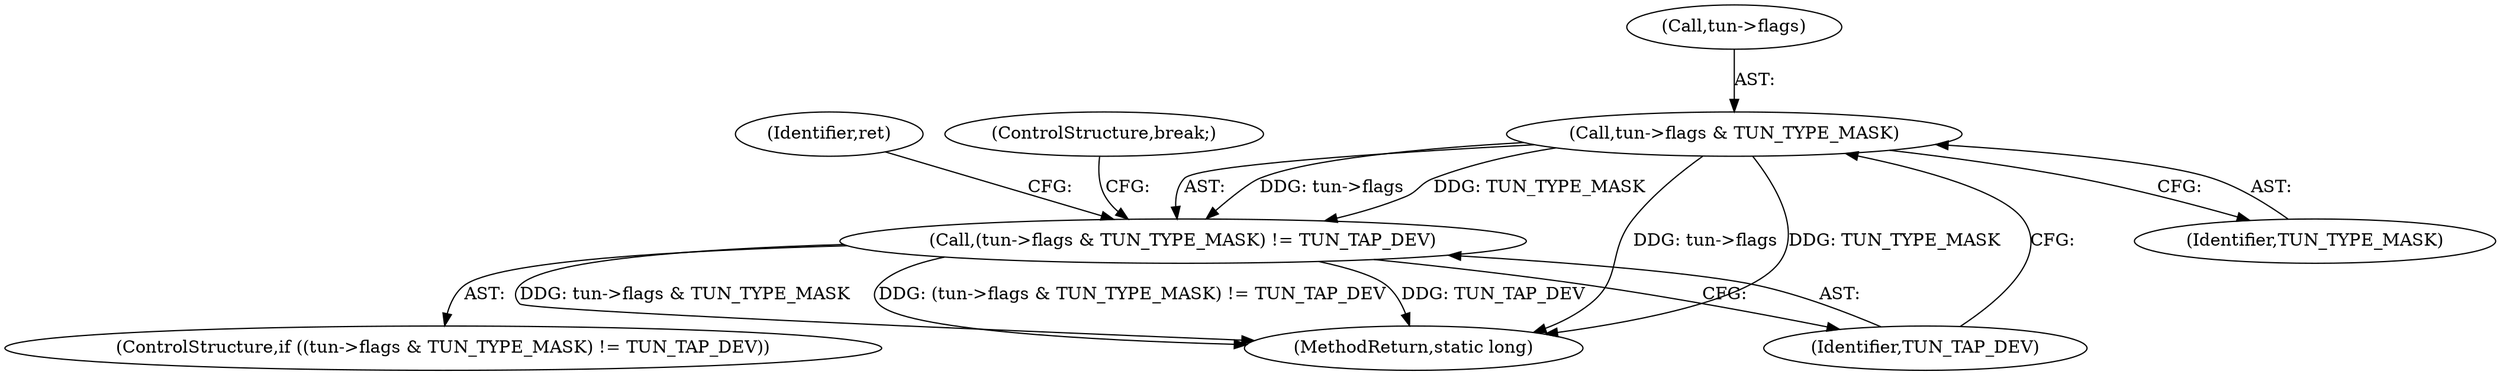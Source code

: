 digraph "0_linux_a117dacde0288f3ec60b6e5bcedae8fa37ee0dfc@pointer" {
"1000569" [label="(Call,tun->flags & TUN_TYPE_MASK)"];
"1000568" [label="(Call,(tun->flags & TUN_TYPE_MASK) != TUN_TAP_DEV)"];
"1000568" [label="(Call,(tun->flags & TUN_TYPE_MASK) != TUN_TAP_DEV)"];
"1000567" [label="(ControlStructure,if ((tun->flags & TUN_TYPE_MASK) != TUN_TAP_DEV))"];
"1000573" [label="(Identifier,TUN_TYPE_MASK)"];
"1000569" [label="(Call,tun->flags & TUN_TYPE_MASK)"];
"1000636" [label="(MethodReturn,static long)"];
"1000577" [label="(Identifier,ret)"];
"1000574" [label="(Identifier,TUN_TAP_DEV)"];
"1000570" [label="(Call,tun->flags)"];
"1000575" [label="(ControlStructure,break;)"];
"1000569" -> "1000568"  [label="AST: "];
"1000569" -> "1000573"  [label="CFG: "];
"1000570" -> "1000569"  [label="AST: "];
"1000573" -> "1000569"  [label="AST: "];
"1000574" -> "1000569"  [label="CFG: "];
"1000569" -> "1000636"  [label="DDG: tun->flags"];
"1000569" -> "1000636"  [label="DDG: TUN_TYPE_MASK"];
"1000569" -> "1000568"  [label="DDG: tun->flags"];
"1000569" -> "1000568"  [label="DDG: TUN_TYPE_MASK"];
"1000568" -> "1000567"  [label="AST: "];
"1000568" -> "1000574"  [label="CFG: "];
"1000574" -> "1000568"  [label="AST: "];
"1000575" -> "1000568"  [label="CFG: "];
"1000577" -> "1000568"  [label="CFG: "];
"1000568" -> "1000636"  [label="DDG: tun->flags & TUN_TYPE_MASK"];
"1000568" -> "1000636"  [label="DDG: (tun->flags & TUN_TYPE_MASK) != TUN_TAP_DEV"];
"1000568" -> "1000636"  [label="DDG: TUN_TAP_DEV"];
}
